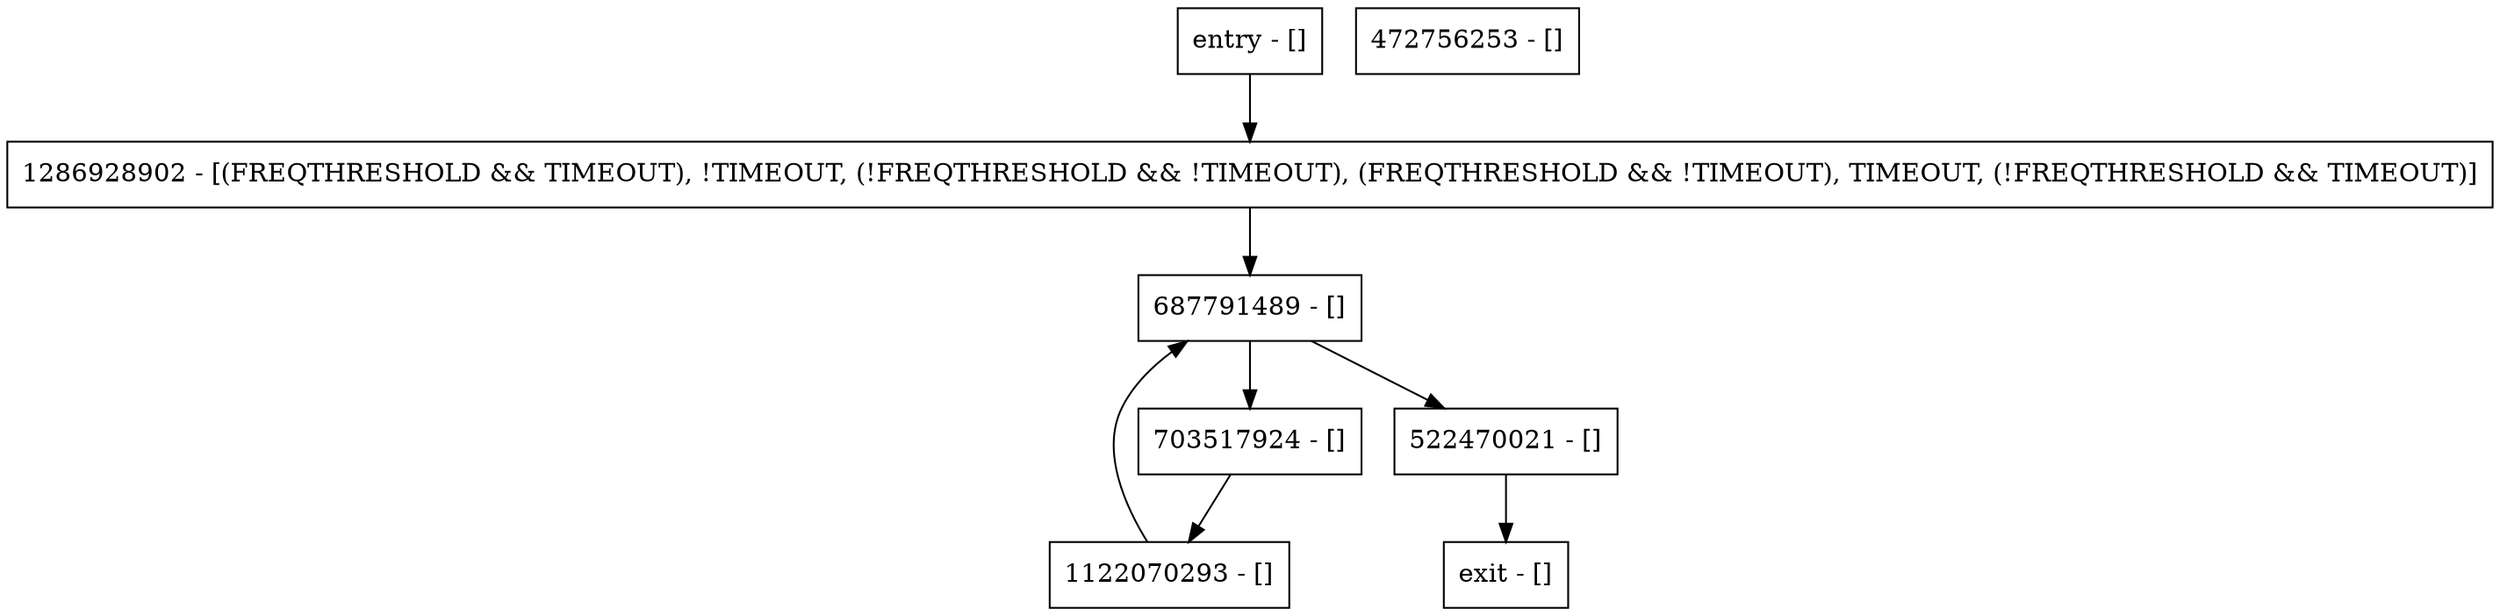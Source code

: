 digraph <init> {
node [shape=record];
entry [label="entry - []"];
exit [label="exit - []"];
522470021 [label="522470021 - []"];
1122070293 [label="1122070293 - []"];
1286928902 [label="1286928902 - [(FREQTHRESHOLD && TIMEOUT), !TIMEOUT, (!FREQTHRESHOLD && !TIMEOUT), (FREQTHRESHOLD && !TIMEOUT), TIMEOUT, (!FREQTHRESHOLD && TIMEOUT)]"];
687791489 [label="687791489 - []"];
472756253 [label="472756253 - []"];
703517924 [label="703517924 - []"];
entry;
exit;
entry -> 1286928902;
522470021 -> exit;
1122070293 -> 687791489;
1286928902 -> 687791489;
687791489 -> 522470021;
687791489 -> 703517924;
703517924 -> 1122070293;
}
